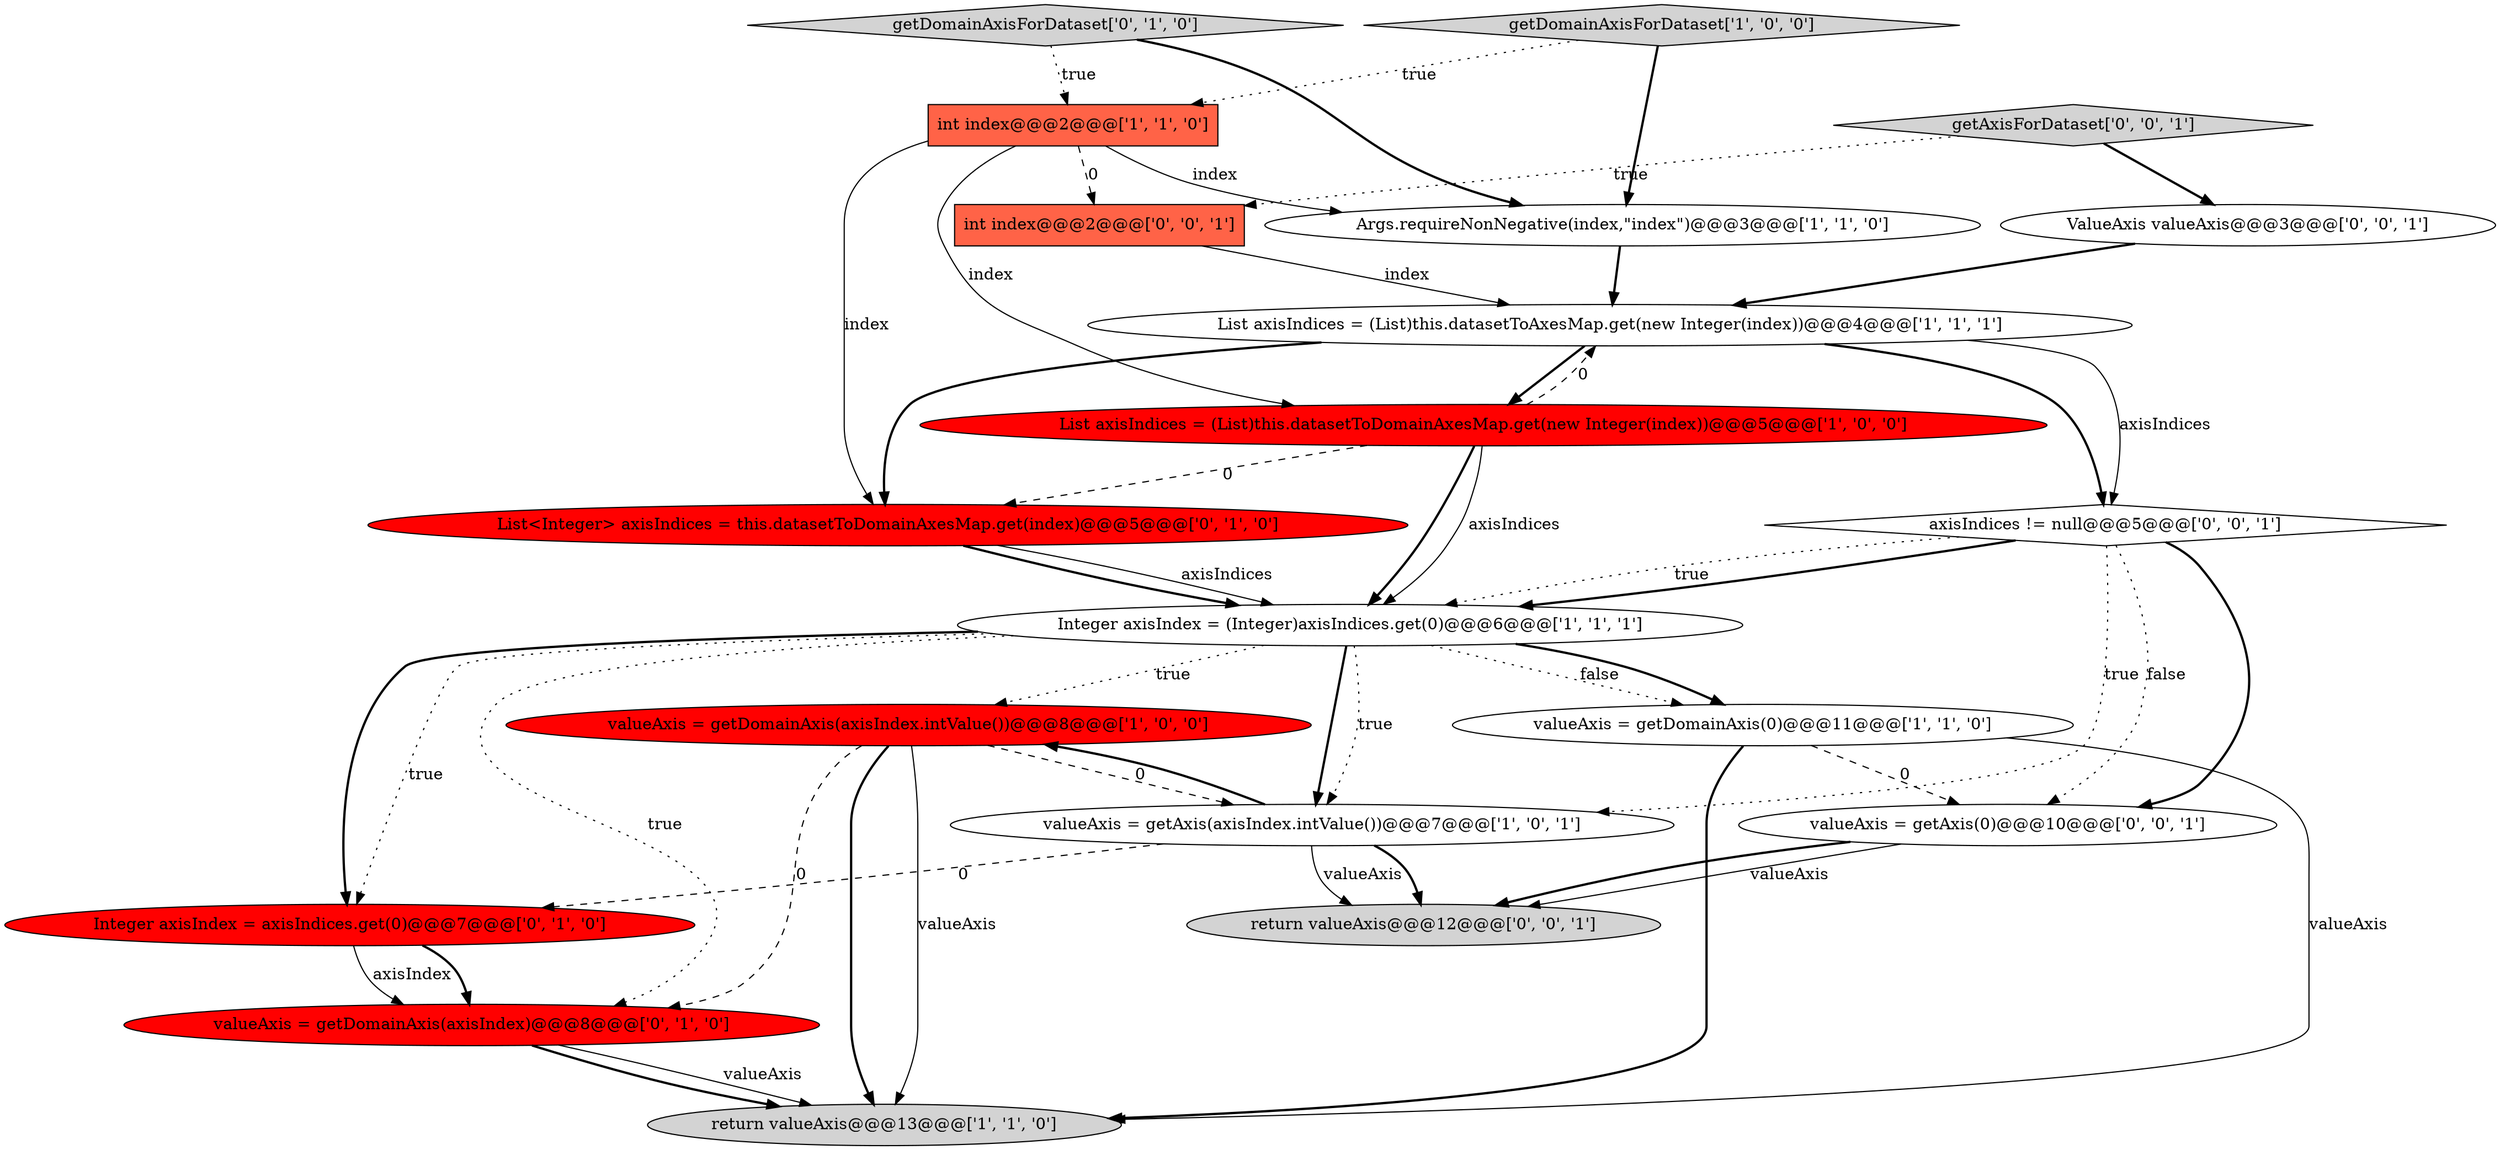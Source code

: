 digraph {
15 [style = filled, label = "ValueAxis valueAxis@@@3@@@['0', '0', '1']", fillcolor = white, shape = ellipse image = "AAA0AAABBB3BBB"];
7 [style = filled, label = "List axisIndices = (List)this.datasetToAxesMap.get(new Integer(index))@@@4@@@['1', '1', '1']", fillcolor = white, shape = ellipse image = "AAA0AAABBB1BBB"];
14 [style = filled, label = "valueAxis = getAxis(0)@@@10@@@['0', '0', '1']", fillcolor = white, shape = ellipse image = "AAA0AAABBB3BBB"];
11 [style = filled, label = "valueAxis = getDomainAxis(axisIndex)@@@8@@@['0', '1', '0']", fillcolor = red, shape = ellipse image = "AAA1AAABBB2BBB"];
13 [style = filled, label = "getDomainAxisForDataset['0', '1', '0']", fillcolor = lightgray, shape = diamond image = "AAA0AAABBB2BBB"];
17 [style = filled, label = "int index@@@2@@@['0', '0', '1']", fillcolor = tomato, shape = box image = "AAA0AAABBB3BBB"];
2 [style = filled, label = "return valueAxis@@@13@@@['1', '1', '0']", fillcolor = lightgray, shape = ellipse image = "AAA0AAABBB1BBB"];
4 [style = filled, label = "valueAxis = getDomainAxis(0)@@@11@@@['1', '1', '0']", fillcolor = white, shape = ellipse image = "AAA0AAABBB1BBB"];
9 [style = filled, label = "getDomainAxisForDataset['1', '0', '0']", fillcolor = lightgray, shape = diamond image = "AAA0AAABBB1BBB"];
10 [style = filled, label = "List<Integer> axisIndices = this.datasetToDomainAxesMap.get(index)@@@5@@@['0', '1', '0']", fillcolor = red, shape = ellipse image = "AAA1AAABBB2BBB"];
19 [style = filled, label = "getAxisForDataset['0', '0', '1']", fillcolor = lightgray, shape = diamond image = "AAA0AAABBB3BBB"];
5 [style = filled, label = "Args.requireNonNegative(index,\"index\")@@@3@@@['1', '1', '0']", fillcolor = white, shape = ellipse image = "AAA0AAABBB1BBB"];
16 [style = filled, label = "axisIndices != null@@@5@@@['0', '0', '1']", fillcolor = white, shape = diamond image = "AAA0AAABBB3BBB"];
18 [style = filled, label = "return valueAxis@@@12@@@['0', '0', '1']", fillcolor = lightgray, shape = ellipse image = "AAA0AAABBB3BBB"];
8 [style = filled, label = "int index@@@2@@@['1', '1', '0']", fillcolor = tomato, shape = box image = "AAA0AAABBB1BBB"];
3 [style = filled, label = "Integer axisIndex = (Integer)axisIndices.get(0)@@@6@@@['1', '1', '1']", fillcolor = white, shape = ellipse image = "AAA0AAABBB1BBB"];
12 [style = filled, label = "Integer axisIndex = axisIndices.get(0)@@@7@@@['0', '1', '0']", fillcolor = red, shape = ellipse image = "AAA1AAABBB2BBB"];
6 [style = filled, label = "valueAxis = getDomainAxis(axisIndex.intValue())@@@8@@@['1', '0', '0']", fillcolor = red, shape = ellipse image = "AAA1AAABBB1BBB"];
0 [style = filled, label = "List axisIndices = (List)this.datasetToDomainAxesMap.get(new Integer(index))@@@5@@@['1', '0', '0']", fillcolor = red, shape = ellipse image = "AAA1AAABBB1BBB"];
1 [style = filled, label = "valueAxis = getAxis(axisIndex.intValue())@@@7@@@['1', '0', '1']", fillcolor = white, shape = ellipse image = "AAA0AAABBB1BBB"];
0->3 [style = bold, label=""];
16->3 [style = bold, label=""];
3->11 [style = dotted, label="true"];
8->0 [style = solid, label="index"];
6->1 [style = dashed, label="0"];
12->11 [style = solid, label="axisIndex"];
15->7 [style = bold, label=""];
14->18 [style = solid, label="valueAxis"];
3->1 [style = bold, label=""];
7->10 [style = bold, label=""];
19->17 [style = dotted, label="true"];
1->18 [style = solid, label="valueAxis"];
6->2 [style = solid, label="valueAxis"];
3->4 [style = dotted, label="false"];
6->11 [style = dashed, label="0"];
0->3 [style = solid, label="axisIndices"];
12->11 [style = bold, label=""];
10->3 [style = bold, label=""];
1->18 [style = bold, label=""];
7->0 [style = bold, label=""];
4->2 [style = bold, label=""];
3->12 [style = bold, label=""];
3->6 [style = dotted, label="true"];
7->16 [style = solid, label="axisIndices"];
3->4 [style = bold, label=""];
16->3 [style = dotted, label="true"];
11->2 [style = bold, label=""];
0->10 [style = dashed, label="0"];
4->2 [style = solid, label="valueAxis"];
8->10 [style = solid, label="index"];
6->2 [style = bold, label=""];
9->8 [style = dotted, label="true"];
8->5 [style = solid, label="index"];
1->12 [style = dashed, label="0"];
1->6 [style = bold, label=""];
16->1 [style = dotted, label="true"];
13->8 [style = dotted, label="true"];
3->12 [style = dotted, label="true"];
7->16 [style = bold, label=""];
13->5 [style = bold, label=""];
9->5 [style = bold, label=""];
8->17 [style = dashed, label="0"];
5->7 [style = bold, label=""];
16->14 [style = bold, label=""];
17->7 [style = solid, label="index"];
14->18 [style = bold, label=""];
16->14 [style = dotted, label="false"];
4->14 [style = dashed, label="0"];
19->15 [style = bold, label=""];
11->2 [style = solid, label="valueAxis"];
0->7 [style = dashed, label="0"];
3->1 [style = dotted, label="true"];
10->3 [style = solid, label="axisIndices"];
}
